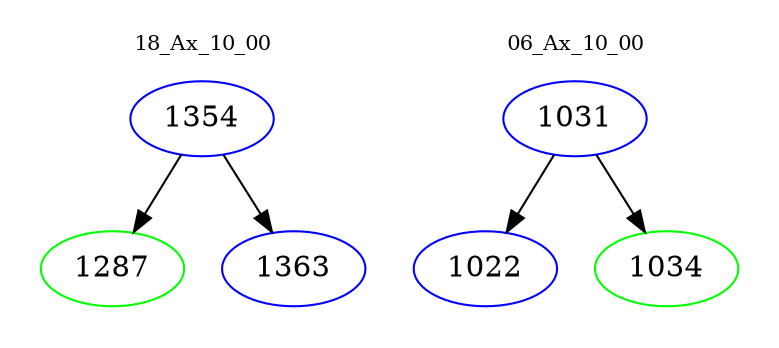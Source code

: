 digraph{
subgraph cluster_0 {
color = white
label = "18_Ax_10_00";
fontsize=10;
T0_1354 [label="1354", color="blue"]
T0_1354 -> T0_1287 [color="black"]
T0_1287 [label="1287", color="green"]
T0_1354 -> T0_1363 [color="black"]
T0_1363 [label="1363", color="blue"]
}
subgraph cluster_1 {
color = white
label = "06_Ax_10_00";
fontsize=10;
T1_1031 [label="1031", color="blue"]
T1_1031 -> T1_1022 [color="black"]
T1_1022 [label="1022", color="blue"]
T1_1031 -> T1_1034 [color="black"]
T1_1034 [label="1034", color="green"]
}
}
